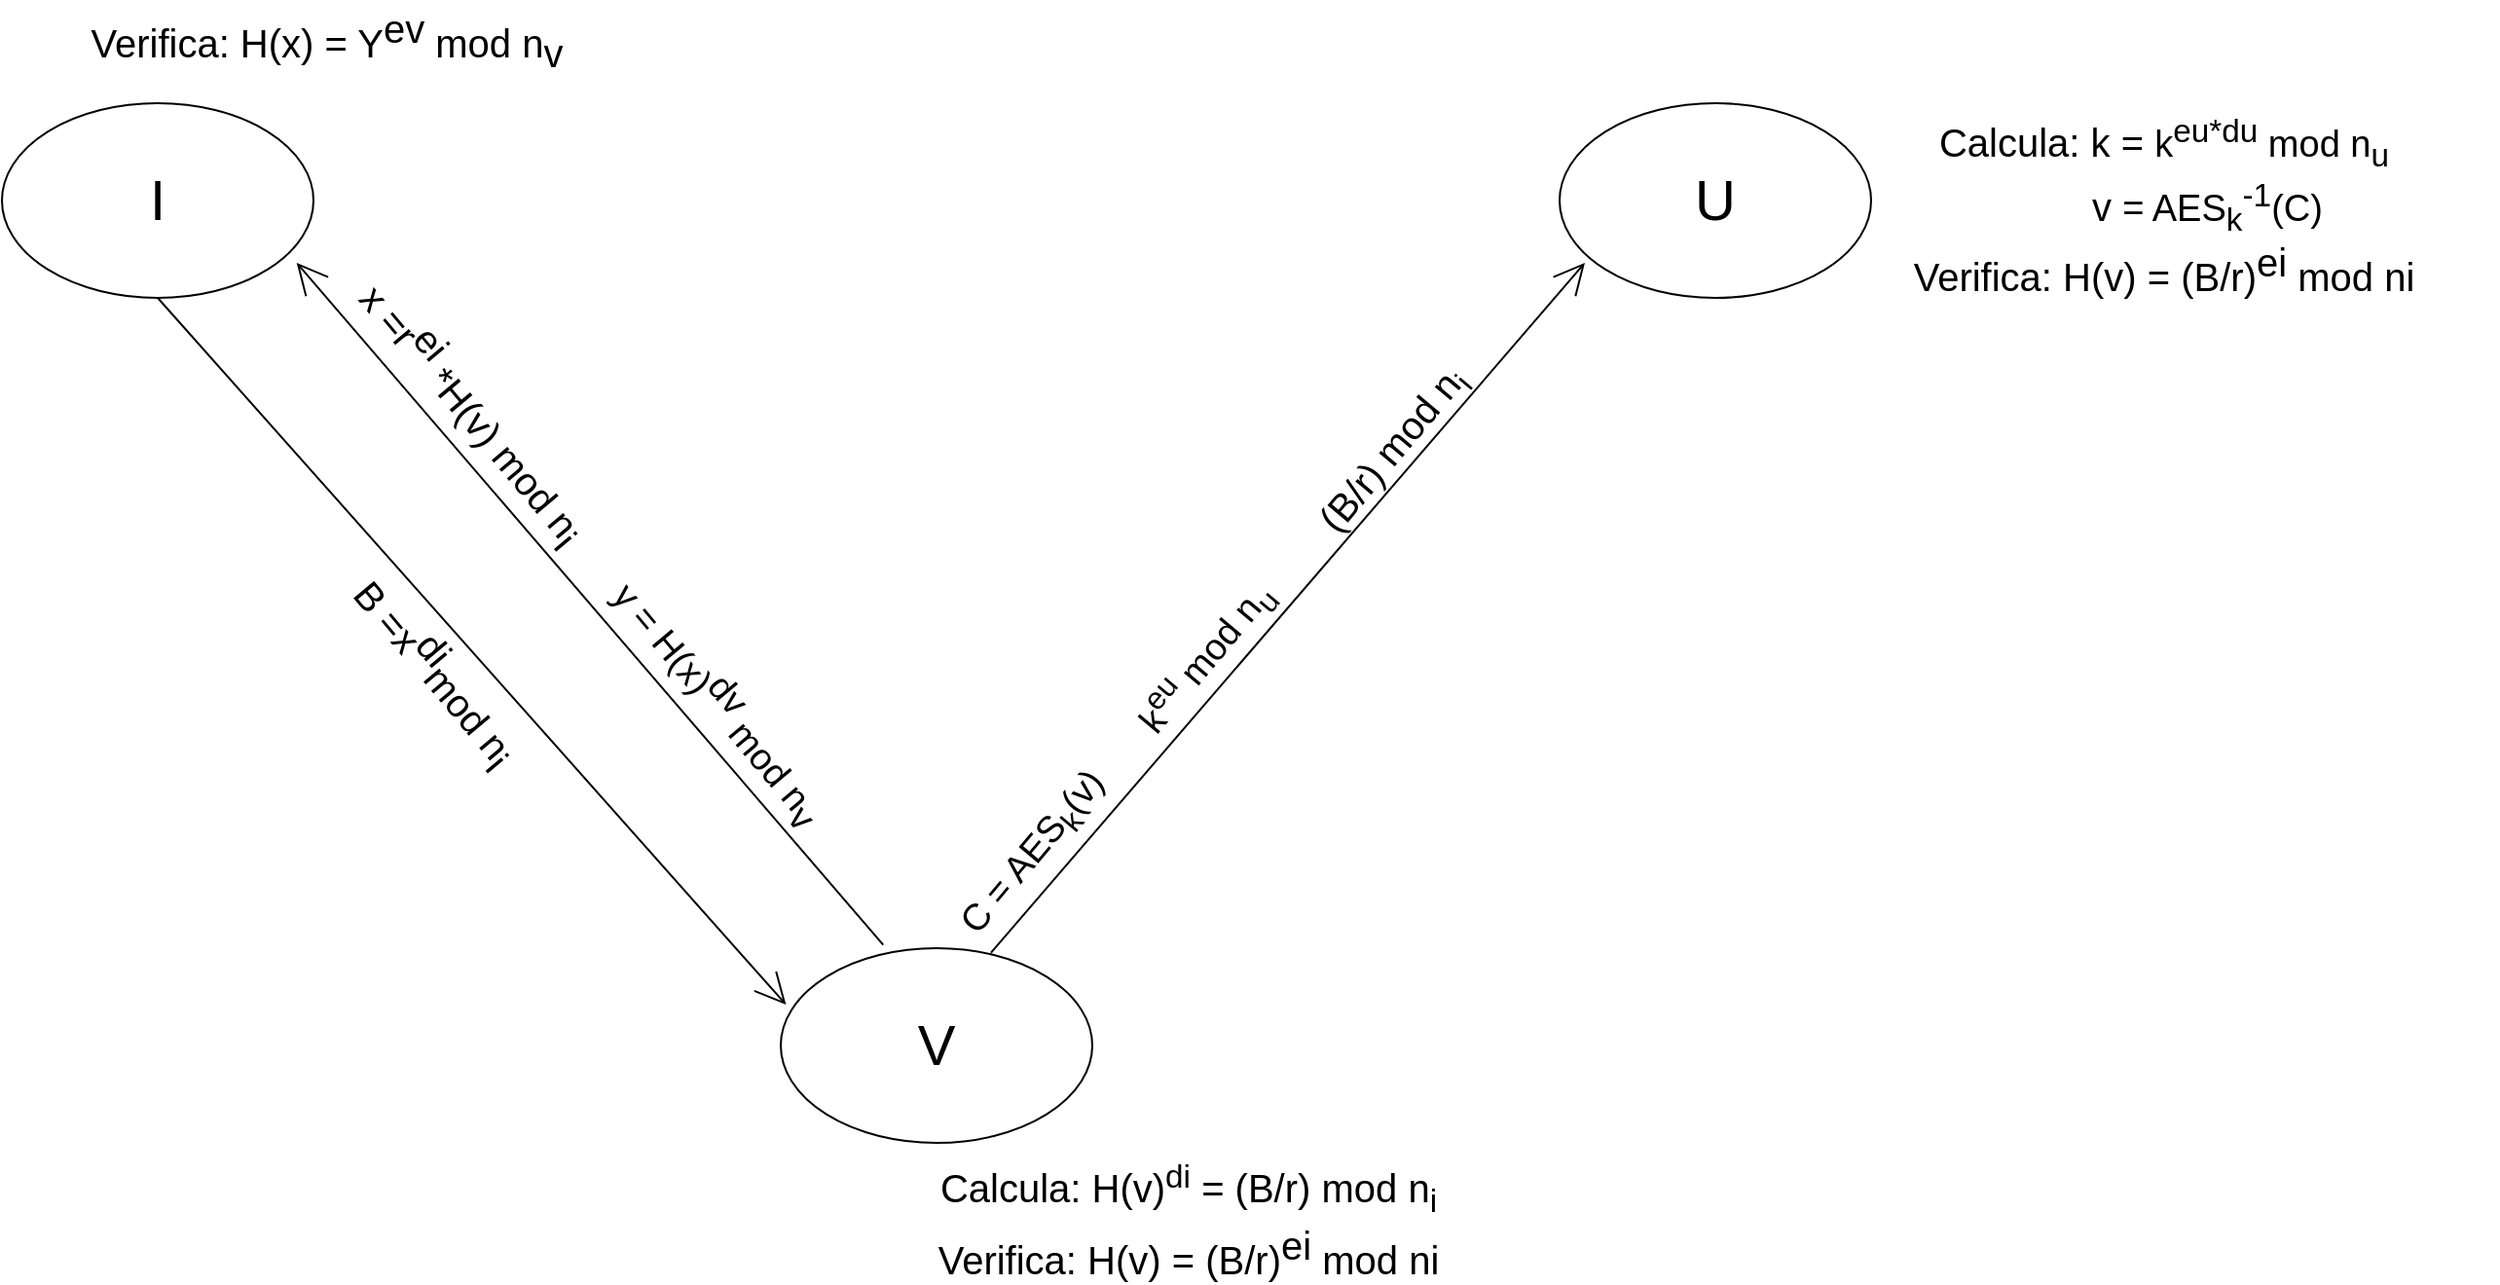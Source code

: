 <mxfile version="18.1.1" type="device"><diagram id="kwXmNhpo1CADzV6Kc76M" name="Page-1"><mxGraphModel dx="2903" dy="1130" grid="0" gridSize="10" guides="1" tooltips="1" connect="1" arrows="1" fold="1" page="0" pageScale="1" pageWidth="827" pageHeight="1169" math="0" shadow="0"><root><mxCell id="0"/><mxCell id="1" parent="0"/><mxCell id="l2xBCFET7N4WTvKOe5Xj-1" value="&lt;font style=&quot;font-size: 29px;&quot;&gt;I&lt;/font&gt;" style="ellipse;whiteSpace=wrap;html=1;hachureGap=4;" vertex="1" parent="1"><mxGeometry x="-400" y="66" width="160" height="100" as="geometry"/></mxCell><mxCell id="l2xBCFET7N4WTvKOe5Xj-2" value="&lt;font style=&quot;font-size: 29px;&quot;&gt;U&lt;/font&gt;" style="ellipse;whiteSpace=wrap;html=1;hachureGap=4;" vertex="1" parent="1"><mxGeometry x="400" y="66" width="160" height="100" as="geometry"/></mxCell><mxCell id="l2xBCFET7N4WTvKOe5Xj-3" value="&lt;font style=&quot;font-size: 29px;&quot;&gt;V&lt;/font&gt;" style="ellipse;whiteSpace=wrap;html=1;hachureGap=4;" vertex="1" parent="1"><mxGeometry y="500" width="160" height="100" as="geometry"/></mxCell><mxCell id="l2xBCFET7N4WTvKOe5Xj-4" value="" style="edgeStyle=none;orthogonalLoop=1;jettySize=auto;html=1;rounded=0;fontSize=29;endArrow=open;startSize=14;endSize=14;sourcePerimeterSpacing=8;targetPerimeterSpacing=8;curved=1;entryX=0.946;entryY=0.82;entryDx=0;entryDy=0;entryPerimeter=0;exitX=0.329;exitY=-0.017;exitDx=0;exitDy=0;exitPerimeter=0;" edge="1" parent="1" source="l2xBCFET7N4WTvKOe5Xj-3" target="l2xBCFET7N4WTvKOe5Xj-1"><mxGeometry width="120" relative="1" as="geometry"><mxPoint x="-33" y="359" as="sourcePoint"/><mxPoint x="-67" y="207" as="targetPoint"/><Array as="points"/></mxGeometry></mxCell><mxCell id="l2xBCFET7N4WTvKOe5Xj-5" value="" style="edgeStyle=none;orthogonalLoop=1;jettySize=auto;html=1;rounded=0;fontSize=29;endArrow=open;startSize=14;endSize=14;sourcePerimeterSpacing=8;targetPerimeterSpacing=8;curved=1;exitX=0.5;exitY=1;exitDx=0;exitDy=0;entryX=0.017;entryY=0.29;entryDx=0;entryDy=0;entryPerimeter=0;" edge="1" parent="1" source="l2xBCFET7N4WTvKOe5Xj-1" target="l2xBCFET7N4WTvKOe5Xj-3"><mxGeometry width="120" relative="1" as="geometry"><mxPoint x="-346" y="286" as="sourcePoint"/><mxPoint x="-226" y="286" as="targetPoint"/><Array as="points"/></mxGeometry></mxCell><mxCell id="l2xBCFET7N4WTvKOe5Xj-6" value="" style="edgeStyle=none;orthogonalLoop=1;jettySize=auto;html=1;rounded=0;fontSize=29;endArrow=open;startSize=14;endSize=14;sourcePerimeterSpacing=8;targetPerimeterSpacing=8;curved=1;exitX=0.675;exitY=0.023;exitDx=0;exitDy=0;exitPerimeter=0;" edge="1" parent="1" source="l2xBCFET7N4WTvKOe5Xj-3"><mxGeometry width="120" relative="1" as="geometry"><mxPoint x="266" y="300" as="sourcePoint"/><mxPoint x="413" y="148" as="targetPoint"/><Array as="points"/></mxGeometry></mxCell><mxCell id="l2xBCFET7N4WTvKOe5Xj-8" value="x =r&lt;sup style=&quot;font-size: 20px;&quot;&gt;ei&lt;/sup&gt;&amp;nbsp;*H(v) mod n&lt;sub style=&quot;font-size: 20px;&quot;&gt;i&lt;/sub&gt;" style="text;strokeColor=none;fillColor=none;html=1;align=center;verticalAlign=middle;whiteSpace=wrap;rounded=0;hachureGap=4;fontSize=20;rotation=50;" vertex="1" parent="1"><mxGeometry x="-284" y="198" width="253" height="54" as="geometry"/></mxCell><mxCell id="l2xBCFET7N4WTvKOe5Xj-9" value="&amp;nbsp;y = H(x)&lt;sup style=&quot;font-size: 19px;&quot;&gt;dv&lt;/sup&gt;&amp;nbsp;mod n&lt;span style=&quot;font-size: 19px;&quot;&gt;&lt;sub style=&quot;font-size: 19px;&quot;&gt;v&lt;/sub&gt;&lt;/span&gt;" style="text;strokeColor=none;fillColor=none;html=1;align=center;verticalAlign=middle;whiteSpace=wrap;rounded=0;hachureGap=4;fontSize=19;rotation=50;" vertex="1" parent="1"><mxGeometry x="-160" y="345" width="253" height="54" as="geometry"/></mxCell><mxCell id="l2xBCFET7N4WTvKOe5Xj-10" value="Verifica: H(x) = Y&lt;sup style=&quot;font-size: 20px;&quot;&gt;ev&lt;/sup&gt; mod n&lt;sub style=&quot;font-size: 20px;&quot;&gt;v&lt;/sub&gt;" style="text;strokeColor=none;fillColor=none;html=1;align=center;verticalAlign=middle;whiteSpace=wrap;rounded=0;hachureGap=4;fontSize=20;" vertex="1" parent="1"><mxGeometry x="-369" y="13" width="272" height="42" as="geometry"/></mxCell><mxCell id="l2xBCFET7N4WTvKOe5Xj-11" value="B =x&lt;sup style=&quot;font-size: 20px;&quot;&gt;di&lt;/sup&gt;mod n&lt;sub style=&quot;font-size: 20px;&quot;&gt;i&lt;/sub&gt;" style="text;strokeColor=none;fillColor=none;html=1;align=center;verticalAlign=middle;whiteSpace=wrap;rounded=0;hachureGap=4;fontSize=20;rotation=50;" vertex="1" parent="1"><mxGeometry x="-303" y="331" width="253" height="54" as="geometry"/></mxCell><mxCell id="l2xBCFET7N4WTvKOe5Xj-12" value="Calcula: H(v)&lt;sup&gt;di&lt;/sup&gt; = (B/r) mod n&lt;sub&gt;i&lt;/sub&gt;&lt;br&gt;Verifica: H(v) = (B/r)&lt;sup style=&quot;font-size: 20px;&quot;&gt;ei&lt;/sup&gt;&amp;nbsp;mod ni" style="text;strokeColor=none;fillColor=none;html=1;align=center;verticalAlign=middle;whiteSpace=wrap;rounded=0;hachureGap=4;fontSize=20;" vertex="1" parent="1"><mxGeometry x="38" y="607" width="343" height="65" as="geometry"/></mxCell><mxCell id="l2xBCFET7N4WTvKOe5Xj-13" value="C = AES&lt;sub&gt;k&lt;/sub&gt;(v)" style="text;strokeColor=none;fillColor=none;html=1;align=center;verticalAlign=middle;whiteSpace=wrap;rounded=0;hachureGap=4;fontSize=19;rotation=-50;" vertex="1" parent="1"><mxGeometry x="52.77" y="429.55" width="156" height="45" as="geometry"/></mxCell><mxCell id="l2xBCFET7N4WTvKOe5Xj-14" value="k&lt;sup&gt;eu&lt;/sup&gt; mod n&lt;sub&gt;u&lt;/sub&gt;" style="text;strokeColor=none;fillColor=none;html=1;align=center;verticalAlign=middle;whiteSpace=wrap;rounded=0;hachureGap=4;fontSize=19;rotation=-50;" vertex="1" parent="1"><mxGeometry x="140" y="328" width="156" height="45" as="geometry"/></mxCell><mxCell id="l2xBCFET7N4WTvKOe5Xj-15" value="&lt;span style=&quot;font-size: 20px;&quot;&gt;(B/r) mod n&lt;/span&gt;&lt;sub&gt;i&lt;/sub&gt;" style="text;strokeColor=none;fillColor=none;html=1;align=center;verticalAlign=middle;whiteSpace=wrap;rounded=0;hachureGap=4;fontSize=19;rotation=-50;" vertex="1" parent="1"><mxGeometry x="237" y="222" width="156" height="45" as="geometry"/></mxCell><mxCell id="l2xBCFET7N4WTvKOe5Xj-16" value="Calcula: k =&amp;nbsp;&lt;span style=&quot;font-size: 19px;&quot;&gt;k&lt;/span&gt;&lt;sup&gt;eu*du&lt;/sup&gt;&lt;span style=&quot;font-size: 19px;&quot;&gt;&amp;nbsp;mod n&lt;/span&gt;&lt;sub&gt;u&lt;br&gt;&lt;/sub&gt;&amp;nbsp;&lt;span style=&quot;&quot;&gt;&#9;&lt;/span&gt;&amp;nbsp; &amp;nbsp; &amp;nbsp; v &lt;span style=&quot;font-size: 19px;&quot;&gt;= AES&lt;/span&gt;&lt;sub&gt;k&lt;/sub&gt;&lt;sup&gt;-1&lt;/sup&gt;&lt;span style=&quot;font-size: 19px;&quot;&gt;(C)&lt;/span&gt;&lt;br&gt;Verifica: H(v) = (B/r)&lt;sup style=&quot;font-size: 20px;&quot;&gt;ei&lt;/sup&gt;&amp;nbsp;mod ni" style="text;strokeColor=none;fillColor=none;html=1;align=center;verticalAlign=middle;whiteSpace=wrap;rounded=0;hachureGap=4;fontSize=20;" vertex="1" parent="1"><mxGeometry x="539" y="62" width="343" height="113" as="geometry"/></mxCell></root></mxGraphModel></diagram></mxfile>